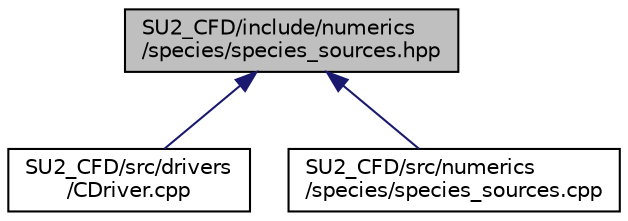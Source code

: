 digraph "SU2_CFD/include/numerics/species/species_sources.hpp"
{
 // LATEX_PDF_SIZE
  edge [fontname="Helvetica",fontsize="10",labelfontname="Helvetica",labelfontsize="10"];
  node [fontname="Helvetica",fontsize="10",shape=record];
  Node1 [label="SU2_CFD/include/numerics\l/species/species_sources.hpp",height=0.2,width=0.4,color="black", fillcolor="grey75", style="filled", fontcolor="black",tooltip="Declarations of numerics classes for integration of source terms in species problems."];
  Node1 -> Node2 [dir="back",color="midnightblue",fontsize="10",style="solid",fontname="Helvetica"];
  Node2 [label="SU2_CFD/src/drivers\l/CDriver.cpp",height=0.2,width=0.4,color="black", fillcolor="white", style="filled",URL="$CDriver_8cpp.html",tooltip="The main subroutines for driving single or multi-zone problems."];
  Node1 -> Node3 [dir="back",color="midnightblue",fontsize="10",style="solid",fontname="Helvetica"];
  Node3 [label="SU2_CFD/src/numerics\l/species/species_sources.cpp",height=0.2,width=0.4,color="black", fillcolor="white", style="filled",URL="$species__sources_8cpp.html",tooltip="Implementation of numerics classes for integration of species transport source-terms."];
}

